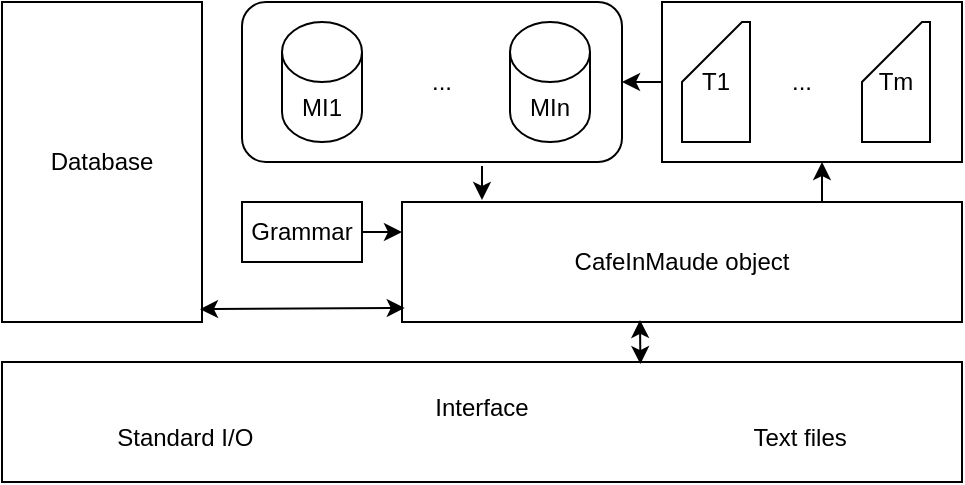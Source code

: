 <mxfile version="14.6.0" type="github">
  <diagram id="IheaC0U4uMJvS-xsiiT4" name="Page-1">
    <mxGraphModel dx="946" dy="515" grid="1" gridSize="10" guides="1" tooltips="1" connect="1" arrows="1" fold="1" page="1" pageScale="1" pageWidth="827" pageHeight="1169" math="0" shadow="0">
      <root>
        <mxCell id="0" />
        <mxCell id="1" parent="0" />
        <mxCell id="suj8xIRAmIAZU1hrFX8F-1" value="Interface&lt;br&gt;Standard I/O&amp;nbsp; &amp;nbsp; &amp;nbsp; &amp;nbsp; &amp;nbsp; &amp;nbsp; &amp;nbsp; &amp;nbsp; &amp;nbsp; &amp;nbsp; &amp;nbsp; &amp;nbsp; &amp;nbsp; &amp;nbsp; &amp;nbsp; &amp;nbsp; &amp;nbsp; &amp;nbsp; &amp;nbsp; &amp;nbsp; &amp;nbsp; &amp;nbsp; &amp;nbsp; &amp;nbsp; &amp;nbsp; &amp;nbsp; &amp;nbsp; &amp;nbsp; &amp;nbsp; &amp;nbsp; &amp;nbsp; &amp;nbsp; &amp;nbsp; &amp;nbsp; &amp;nbsp; &amp;nbsp; &amp;nbsp; &amp;nbsp;Text files" style="rounded=0;whiteSpace=wrap;html=1;" vertex="1" parent="1">
          <mxGeometry x="160" y="300" width="480" height="60" as="geometry" />
        </mxCell>
        <mxCell id="suj8xIRAmIAZU1hrFX8F-3" value="CafeInMaude object" style="rounded=0;whiteSpace=wrap;html=1;" vertex="1" parent="1">
          <mxGeometry x="360" y="220" width="280" height="60" as="geometry" />
        </mxCell>
        <mxCell id="suj8xIRAmIAZU1hrFX8F-5" value="Database" style="rounded=0;whiteSpace=wrap;html=1;" vertex="1" parent="1">
          <mxGeometry x="160" y="120" width="100" height="160" as="geometry" />
        </mxCell>
        <mxCell id="suj8xIRAmIAZU1hrFX8F-10" value="" style="rounded=1;whiteSpace=wrap;html=1;" vertex="1" parent="1">
          <mxGeometry x="280" y="120" width="190" height="80" as="geometry" />
        </mxCell>
        <mxCell id="suj8xIRAmIAZU1hrFX8F-11" value="Grammar" style="rounded=0;whiteSpace=wrap;html=1;" vertex="1" parent="1">
          <mxGeometry x="280" y="220" width="60" height="30" as="geometry" />
        </mxCell>
        <mxCell id="suj8xIRAmIAZU1hrFX8F-13" value="" style="endArrow=classic;html=1;exitX=1;exitY=0.5;exitDx=0;exitDy=0;entryX=0;entryY=0.25;entryDx=0;entryDy=0;" edge="1" parent="1" source="suj8xIRAmIAZU1hrFX8F-11" target="suj8xIRAmIAZU1hrFX8F-3">
          <mxGeometry width="50" height="50" relative="1" as="geometry">
            <mxPoint x="410" y="180" as="sourcePoint" />
            <mxPoint x="460" y="130" as="targetPoint" />
          </mxGeometry>
        </mxCell>
        <mxCell id="suj8xIRAmIAZU1hrFX8F-18" value="" style="endArrow=classic;startArrow=classic;html=1;exitX=0.99;exitY=0.96;exitDx=0;exitDy=0;exitPerimeter=0;entryX=0.005;entryY=0.883;entryDx=0;entryDy=0;entryPerimeter=0;" edge="1" parent="1" source="suj8xIRAmIAZU1hrFX8F-5" target="suj8xIRAmIAZU1hrFX8F-3">
          <mxGeometry width="50" height="50" relative="1" as="geometry">
            <mxPoint x="410" y="260" as="sourcePoint" />
            <mxPoint x="460" y="210" as="targetPoint" />
          </mxGeometry>
        </mxCell>
        <mxCell id="suj8xIRAmIAZU1hrFX8F-19" value="MI1" style="shape=cylinder3;whiteSpace=wrap;html=1;boundedLbl=1;backgroundOutline=1;size=15;" vertex="1" parent="1">
          <mxGeometry x="300" y="130" width="40" height="60" as="geometry" />
        </mxCell>
        <mxCell id="suj8xIRAmIAZU1hrFX8F-20" value="MIn" style="shape=cylinder3;whiteSpace=wrap;html=1;boundedLbl=1;backgroundOutline=1;size=15;" vertex="1" parent="1">
          <mxGeometry x="414" y="130" width="40" height="60" as="geometry" />
        </mxCell>
        <mxCell id="suj8xIRAmIAZU1hrFX8F-21" value="..." style="text;html=1;strokeColor=none;fillColor=none;align=center;verticalAlign=middle;whiteSpace=wrap;rounded=0;" vertex="1" parent="1">
          <mxGeometry x="360" y="150" width="40" height="20" as="geometry" />
        </mxCell>
        <mxCell id="suj8xIRAmIAZU1hrFX8F-25" value="" style="endArrow=classic;html=1;" edge="1" parent="1">
          <mxGeometry width="50" height="50" relative="1" as="geometry">
            <mxPoint x="400" y="202" as="sourcePoint" />
            <mxPoint x="400" y="219" as="targetPoint" />
          </mxGeometry>
        </mxCell>
        <mxCell id="suj8xIRAmIAZU1hrFX8F-27" value="" style="rounded=0;whiteSpace=wrap;html=1;" vertex="1" parent="1">
          <mxGeometry x="490" y="120" width="150" height="80" as="geometry" />
        </mxCell>
        <mxCell id="suj8xIRAmIAZU1hrFX8F-28" value="" style="endArrow=classic;html=1;exitX=0.75;exitY=0;exitDx=0;exitDy=0;" edge="1" parent="1" source="suj8xIRAmIAZU1hrFX8F-3">
          <mxGeometry width="50" height="50" relative="1" as="geometry">
            <mxPoint x="410" y="260" as="sourcePoint" />
            <mxPoint x="570" y="200" as="targetPoint" />
          </mxGeometry>
        </mxCell>
        <mxCell id="suj8xIRAmIAZU1hrFX8F-29" value="" style="endArrow=classic;startArrow=classic;html=1;exitX=0.665;exitY=0.017;exitDx=0;exitDy=0;exitPerimeter=0;entryX=0.425;entryY=0.983;entryDx=0;entryDy=0;entryPerimeter=0;" edge="1" parent="1" source="suj8xIRAmIAZU1hrFX8F-1" target="suj8xIRAmIAZU1hrFX8F-3">
          <mxGeometry width="50" height="50" relative="1" as="geometry">
            <mxPoint x="410" y="260" as="sourcePoint" />
            <mxPoint x="460" y="210" as="targetPoint" />
          </mxGeometry>
        </mxCell>
        <mxCell id="suj8xIRAmIAZU1hrFX8F-31" value="T1" style="shape=card;whiteSpace=wrap;html=1;" vertex="1" parent="1">
          <mxGeometry x="500" y="130" width="34" height="60" as="geometry" />
        </mxCell>
        <mxCell id="suj8xIRAmIAZU1hrFX8F-32" value="Tm" style="shape=card;whiteSpace=wrap;html=1;" vertex="1" parent="1">
          <mxGeometry x="590" y="130" width="34" height="60" as="geometry" />
        </mxCell>
        <mxCell id="suj8xIRAmIAZU1hrFX8F-33" value="..." style="text;html=1;strokeColor=none;fillColor=none;align=center;verticalAlign=middle;whiteSpace=wrap;rounded=0;" vertex="1" parent="1">
          <mxGeometry x="540" y="150" width="40" height="20" as="geometry" />
        </mxCell>
        <mxCell id="suj8xIRAmIAZU1hrFX8F-34" value="" style="endArrow=classic;html=1;exitX=0;exitY=0.5;exitDx=0;exitDy=0;entryX=1;entryY=0.5;entryDx=0;entryDy=0;" edge="1" parent="1" source="suj8xIRAmIAZU1hrFX8F-27" target="suj8xIRAmIAZU1hrFX8F-10">
          <mxGeometry width="50" height="50" relative="1" as="geometry">
            <mxPoint x="410" y="260" as="sourcePoint" />
            <mxPoint x="460" y="210" as="targetPoint" />
          </mxGeometry>
        </mxCell>
      </root>
    </mxGraphModel>
  </diagram>
</mxfile>
